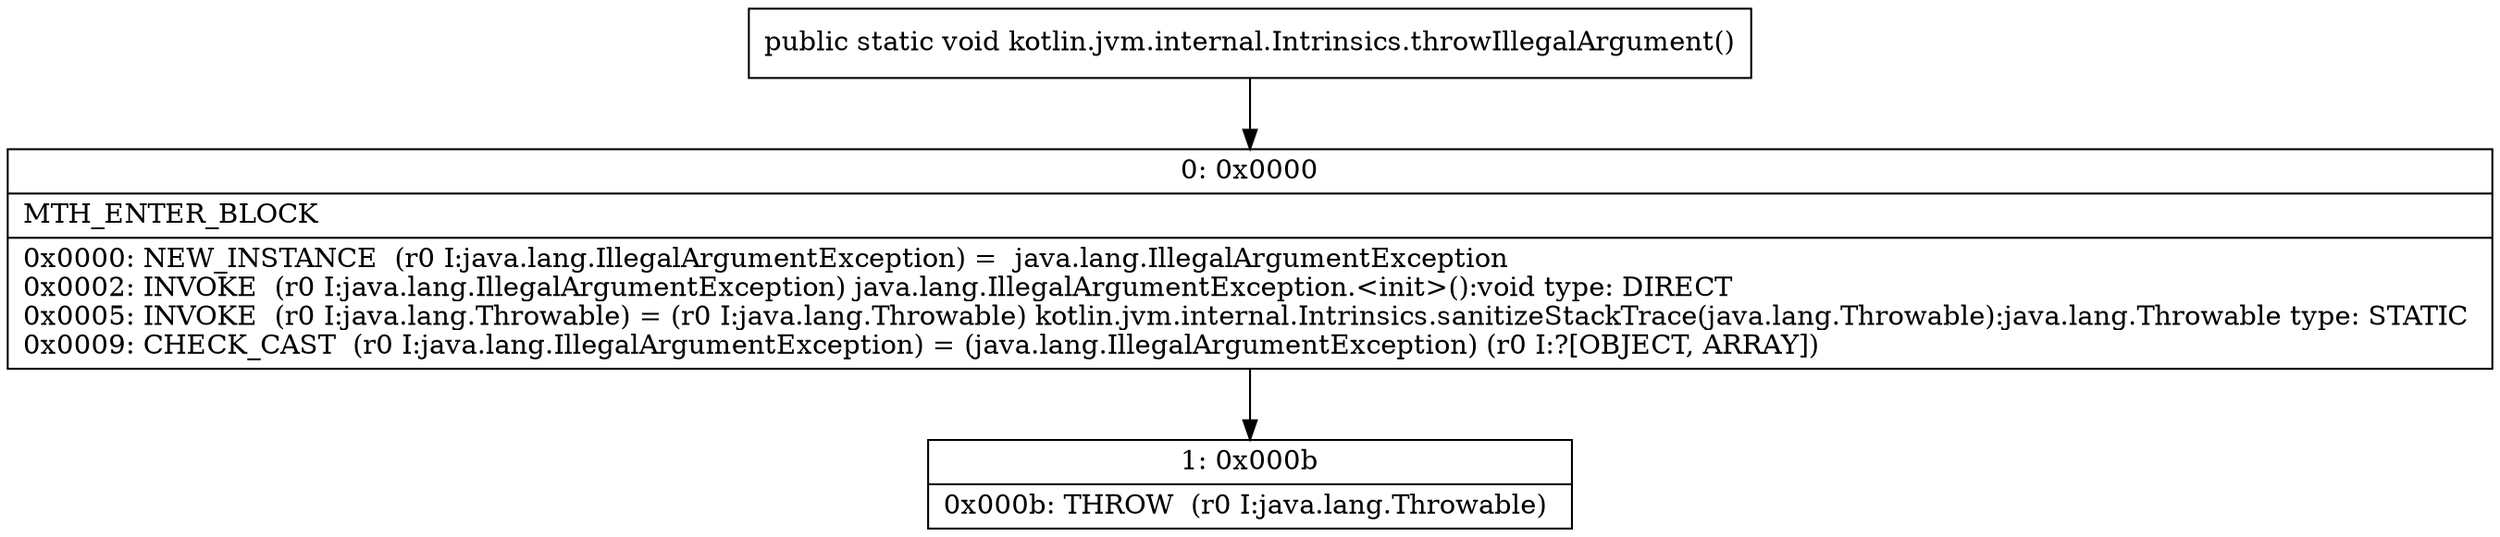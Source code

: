 digraph "CFG forkotlin.jvm.internal.Intrinsics.throwIllegalArgument()V" {
Node_0 [shape=record,label="{0\:\ 0x0000|MTH_ENTER_BLOCK\l|0x0000: NEW_INSTANCE  (r0 I:java.lang.IllegalArgumentException) =  java.lang.IllegalArgumentException \l0x0002: INVOKE  (r0 I:java.lang.IllegalArgumentException) java.lang.IllegalArgumentException.\<init\>():void type: DIRECT \l0x0005: INVOKE  (r0 I:java.lang.Throwable) = (r0 I:java.lang.Throwable) kotlin.jvm.internal.Intrinsics.sanitizeStackTrace(java.lang.Throwable):java.lang.Throwable type: STATIC \l0x0009: CHECK_CAST  (r0 I:java.lang.IllegalArgumentException) = (java.lang.IllegalArgumentException) (r0 I:?[OBJECT, ARRAY]) \l}"];
Node_1 [shape=record,label="{1\:\ 0x000b|0x000b: THROW  (r0 I:java.lang.Throwable) \l}"];
MethodNode[shape=record,label="{public static void kotlin.jvm.internal.Intrinsics.throwIllegalArgument() }"];
MethodNode -> Node_0;
Node_0 -> Node_1;
}

